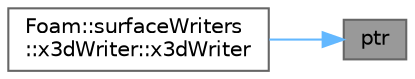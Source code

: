 digraph "ptr"
{
 // LATEX_PDF_SIZE
  bgcolor="transparent";
  edge [fontname=Helvetica,fontsize=10,labelfontname=Helvetica,labelfontsize=10];
  node [fontname=Helvetica,fontsize=10,shape=box,height=0.2,width=0.4];
  rankdir="RL";
  Node1 [id="Node000001",label="ptr",height=0.2,width=0.4,color="gray40", fillcolor="grey60", style="filled", fontcolor="black",tooltip=" "];
  Node1 -> Node2 [id="edge1_Node000001_Node000002",dir="back",color="steelblue1",style="solid",tooltip=" "];
  Node2 [id="Node000002",label="Foam::surfaceWriters\l::x3dWriter::x3dWriter",height=0.2,width=0.4,color="grey40", fillcolor="white", style="filled",URL="$classFoam_1_1surfaceWriters_1_1x3dWriter.html#a28c7b81ab85122852bf8575500d0f50a",tooltip=" "];
}
